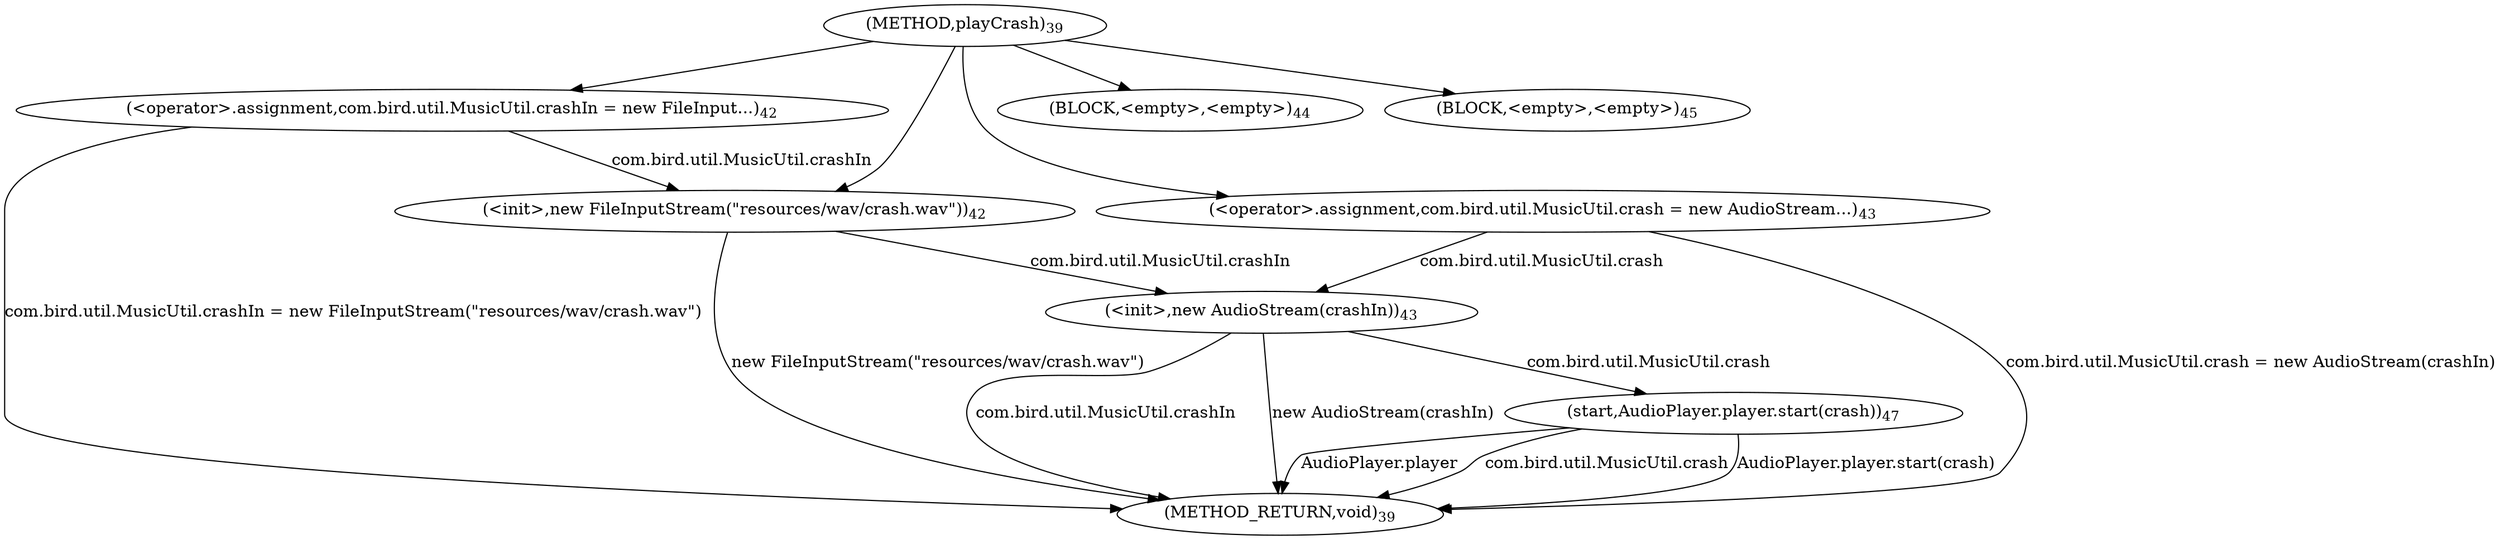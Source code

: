 digraph "playCrash" {  
"74" [label = <(METHOD,playCrash)<SUB>39</SUB>> ]
"112" [label = <(METHOD_RETURN,void)<SUB>39</SUB>> ]
"103" [label = <(start,AudioPlayer.player.start(crash))<SUB>47</SUB>> ]
"103" [label = <(start,AudioPlayer.player.start(crash))<SUB>47</SUB>> ]
"103" [label = <(start,AudioPlayer.player.start(crash))<SUB>47</SUB>> ]
"78" [label = <(&lt;operator&gt;.assignment,com.bird.util.MusicUtil.crashIn = new FileInput...)<SUB>42</SUB>> ]
"83" [label = <(&lt;init&gt;,new FileInputStream(&quot;resources/wav/crash.wav&quot;))<SUB>42</SUB>> ]
"88" [label = <(&lt;operator&gt;.assignment,com.bird.util.MusicUtil.crash = new AudioStream...)<SUB>43</SUB>> ]
"93" [label = <(&lt;init&gt;,new AudioStream(crashIn))<SUB>43</SUB>> ]
"101" [label = <(BLOCK,&lt;empty&gt;,&lt;empty&gt;)<SUB>44</SUB>> ]
"102" [label = <(BLOCK,&lt;empty&gt;,&lt;empty&gt;)<SUB>45</SUB>> ]
"78" [label = <(&lt;operator&gt;.assignment,com.bird.util.MusicUtil.crashIn = new FileInput...)<SUB>42</SUB>> ]
"78" [label = <(&lt;operator&gt;.assignment,com.bird.util.MusicUtil.crashIn = new FileInput...)<SUB>42</SUB>> ]
"83" [label = <(&lt;init&gt;,new FileInputStream(&quot;resources/wav/crash.wav&quot;))<SUB>42</SUB>> ]
"83" [label = <(&lt;init&gt;,new FileInputStream(&quot;resources/wav/crash.wav&quot;))<SUB>42</SUB>> ]
"88" [label = <(&lt;operator&gt;.assignment,com.bird.util.MusicUtil.crash = new AudioStream...)<SUB>43</SUB>> ]
"88" [label = <(&lt;operator&gt;.assignment,com.bird.util.MusicUtil.crash = new AudioStream...)<SUB>43</SUB>> ]
"93" [label = <(&lt;init&gt;,new AudioStream(crashIn))<SUB>43</SUB>> ]
"93" [label = <(&lt;init&gt;,new AudioStream(crashIn))<SUB>43</SUB>> ]
  "78" -> "112"  [ label = "com.bird.util.MusicUtil.crashIn = new FileInputStream(&quot;resources/wav/crash.wav&quot;)"] 
  "83" -> "112"  [ label = "new FileInputStream(&quot;resources/wav/crash.wav&quot;)"] 
  "88" -> "112"  [ label = "com.bird.util.MusicUtil.crash = new AudioStream(crashIn)"] 
  "93" -> "112"  [ label = "com.bird.util.MusicUtil.crashIn"] 
  "93" -> "112"  [ label = "new AudioStream(crashIn)"] 
  "103" -> "112"  [ label = "AudioPlayer.player"] 
  "103" -> "112"  [ label = "com.bird.util.MusicUtil.crash"] 
  "103" -> "112"  [ label = "AudioPlayer.player.start(crash)"] 
  "93" -> "103"  [ label = "com.bird.util.MusicUtil.crash"] 
  "74" -> "78" 
  "74" -> "88" 
  "74" -> "101" 
  "74" -> "102" 
  "78" -> "83"  [ label = "com.bird.util.MusicUtil.crashIn"] 
  "74" -> "83" 
  "88" -> "93"  [ label = "com.bird.util.MusicUtil.crash"] 
  "83" -> "93"  [ label = "com.bird.util.MusicUtil.crashIn"] 
}
